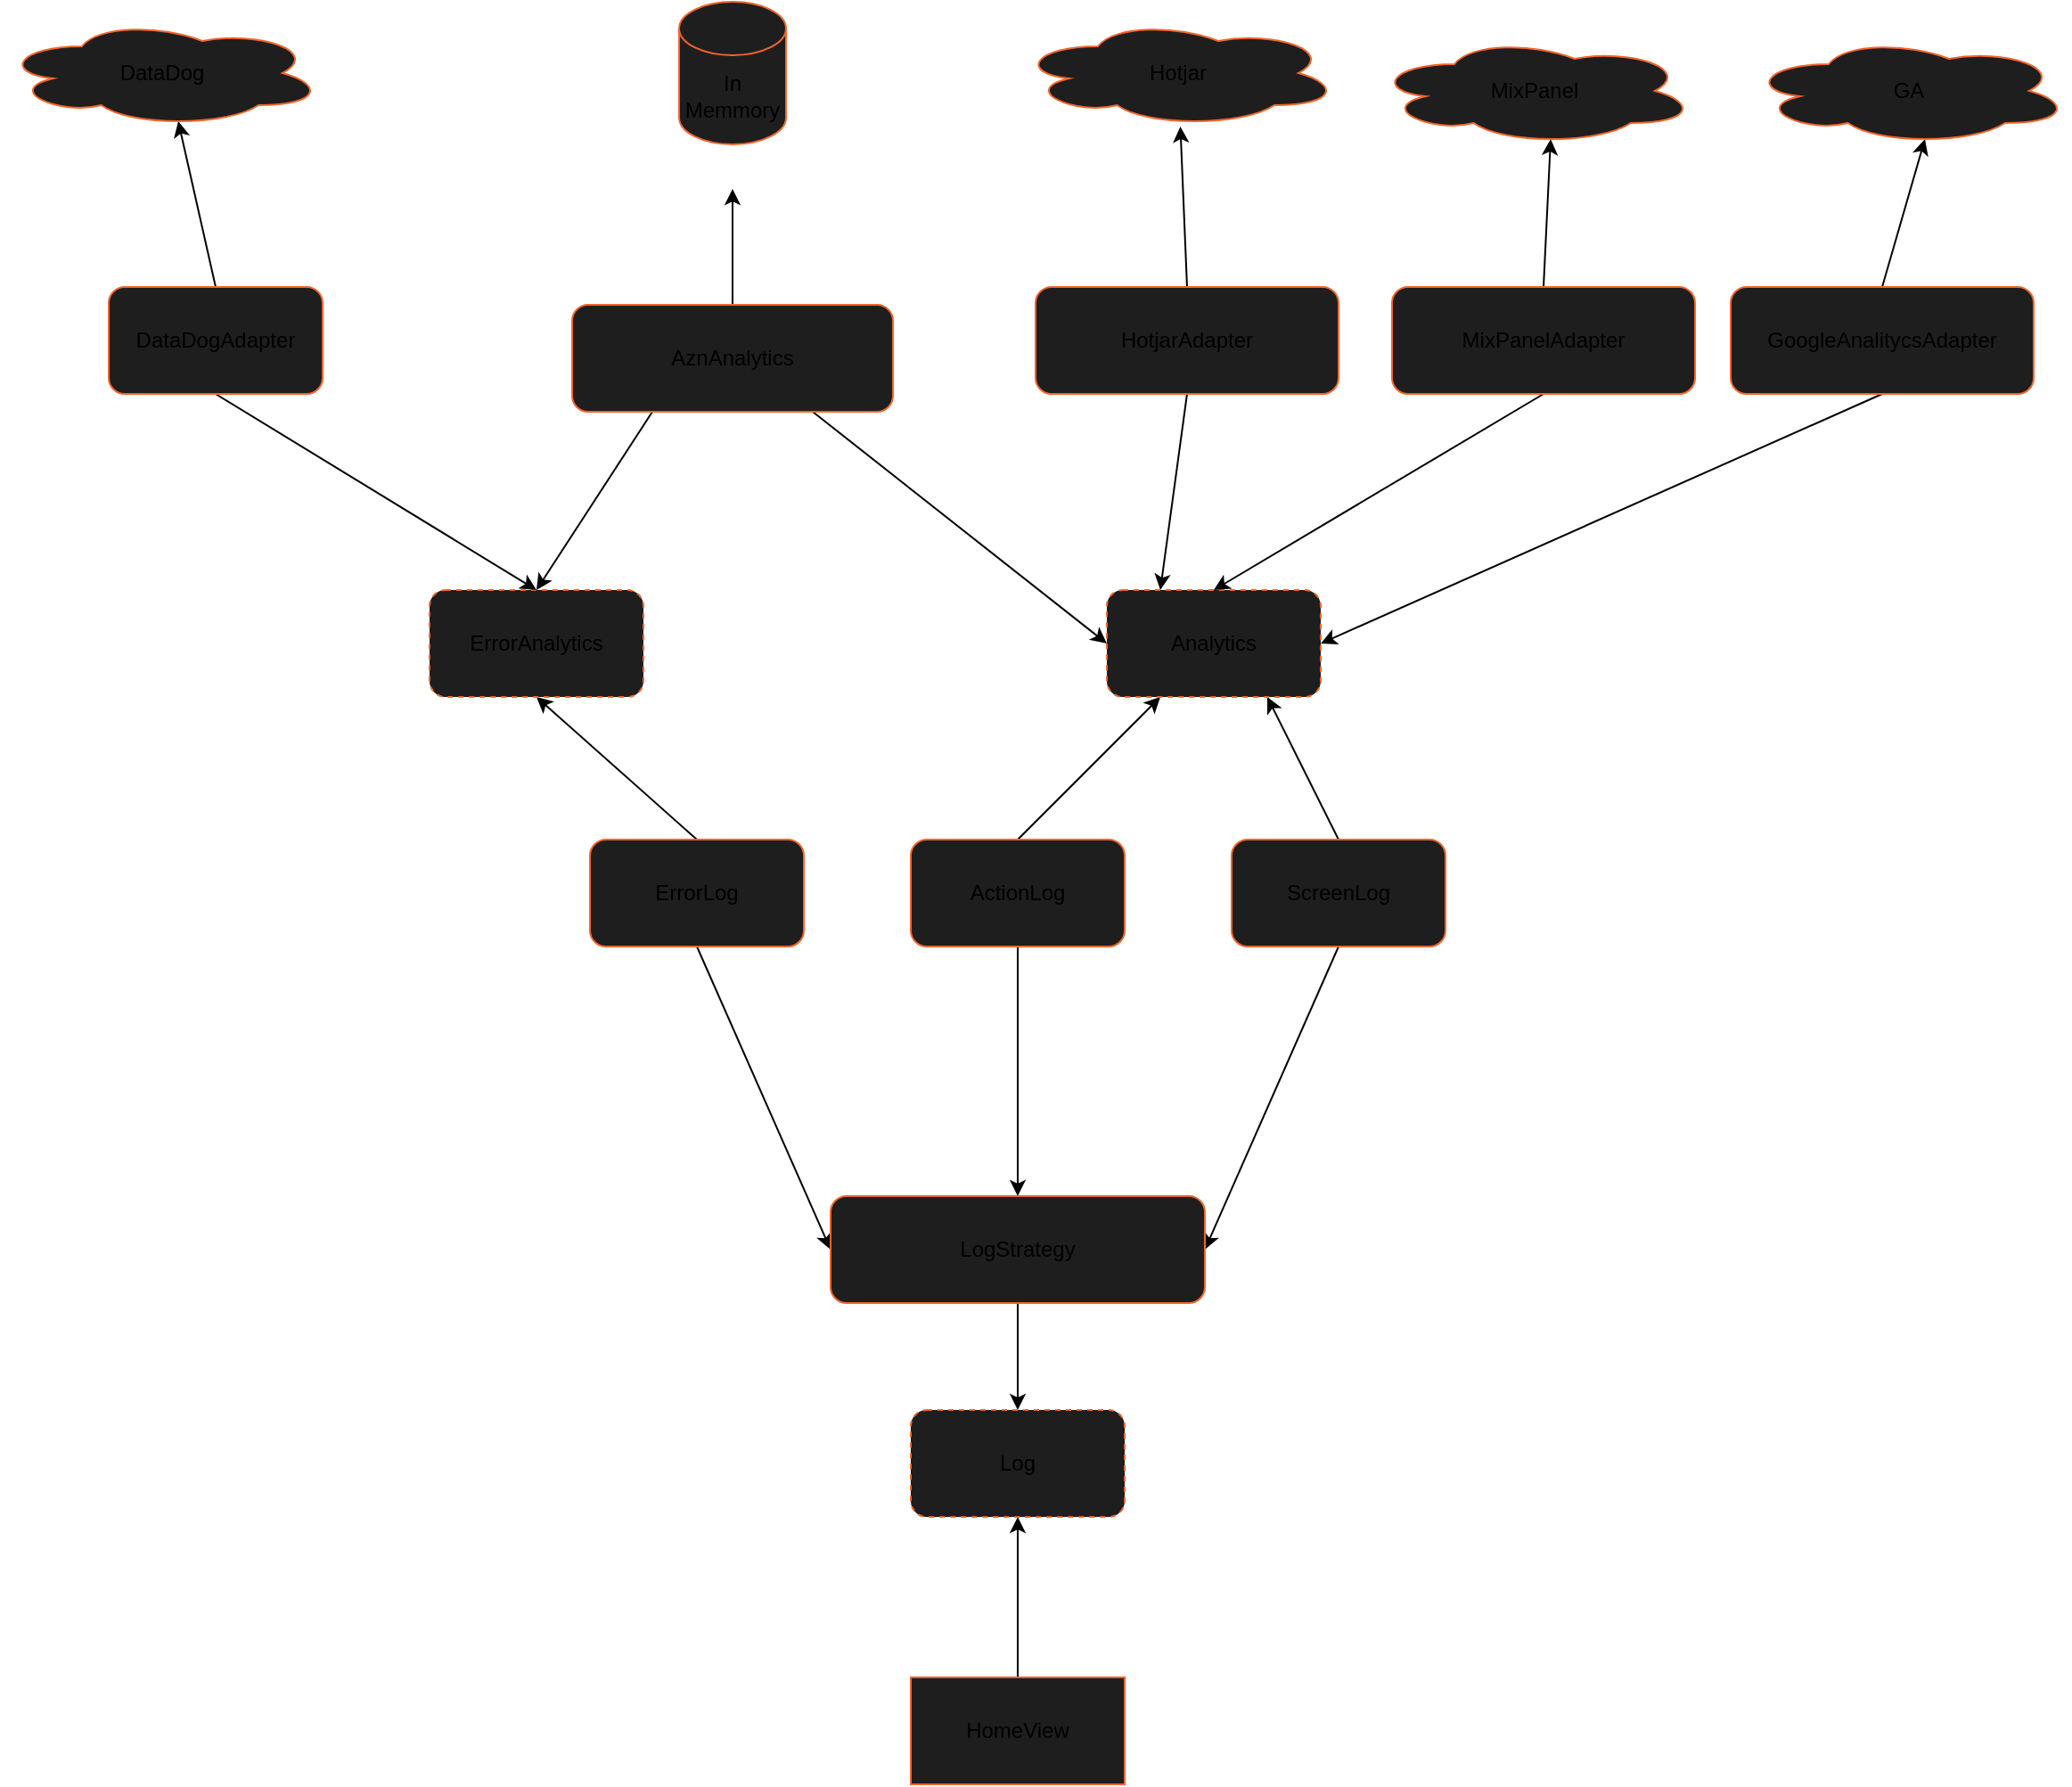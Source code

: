 <mxfile>
    <diagram id="JNpqTJ1qsB-xh7_5ck8f" name="Page-1">
        <mxGraphModel dx="2210" dy="1607" grid="1" gridSize="10" guides="1" tooltips="1" connect="1" arrows="1" fold="1" page="0" pageScale="1" pageWidth="850" pageHeight="1100" math="0" shadow="0">
            <root>
                <mxCell id="0"/>
                <mxCell id="1" parent="0"/>
                <mxCell id="12" value="" style="edgeStyle=none;html=1;" parent="1" source="2" target="7" edge="1">
                    <mxGeometry relative="1" as="geometry"/>
                </mxCell>
                <mxCell id="17" style="edgeStyle=none;html=1;exitX=0.5;exitY=0;exitDx=0;exitDy=0;entryX=0.25;entryY=1;entryDx=0;entryDy=0;" parent="1" source="2" target="14" edge="1">
                    <mxGeometry relative="1" as="geometry"/>
                </mxCell>
                <mxCell id="2" value="ActionLog" style="rounded=1;whiteSpace=wrap;html=1;strokeColor=#F3652B;fillColor=#1E1E1E;" parent="1" vertex="1">
                    <mxGeometry x="380" y="200" width="120" height="60" as="geometry"/>
                </mxCell>
                <mxCell id="11" style="edgeStyle=none;html=1;exitX=0.5;exitY=1;exitDx=0;exitDy=0;entryX=0;entryY=0.5;entryDx=0;entryDy=0;" parent="1" source="3" target="7" edge="1">
                    <mxGeometry relative="1" as="geometry"/>
                </mxCell>
                <mxCell id="16" style="edgeStyle=none;html=1;exitX=0.5;exitY=0;exitDx=0;exitDy=0;entryX=0.5;entryY=1;entryDx=0;entryDy=0;" parent="1" source="3" target="15" edge="1">
                    <mxGeometry relative="1" as="geometry"/>
                </mxCell>
                <mxCell id="3" value="ErrorLog" style="rounded=1;whiteSpace=wrap;html=1;strokeColor=#F3652B;fillColor=#1E1E1E;" parent="1" vertex="1">
                    <mxGeometry x="200" y="200" width="120" height="60" as="geometry"/>
                </mxCell>
                <mxCell id="13" style="edgeStyle=none;html=1;exitX=0.5;exitY=1;exitDx=0;exitDy=0;entryX=1;entryY=0.5;entryDx=0;entryDy=0;" parent="1" source="4" target="7" edge="1">
                    <mxGeometry relative="1" as="geometry"/>
                </mxCell>
                <mxCell id="18" style="edgeStyle=none;html=1;exitX=0.5;exitY=0;exitDx=0;exitDy=0;entryX=0.75;entryY=1;entryDx=0;entryDy=0;" parent="1" source="4" target="14" edge="1">
                    <mxGeometry relative="1" as="geometry"/>
                </mxCell>
                <mxCell id="4" value="ScreenLog" style="rounded=1;whiteSpace=wrap;html=1;strokeColor=#F3652B;fillColor=#1E1E1E;" parent="1" vertex="1">
                    <mxGeometry x="560" y="200" width="120" height="60" as="geometry"/>
                </mxCell>
                <mxCell id="50" style="edgeStyle=none;html=1;exitX=0.5;exitY=0;exitDx=0;exitDy=0;entryX=0.5;entryY=1;entryDx=0;entryDy=0;" parent="1" source="6" target="8" edge="1">
                    <mxGeometry relative="1" as="geometry">
                        <mxPoint x="440" y="620" as="targetPoint"/>
                    </mxGeometry>
                </mxCell>
                <mxCell id="6" value="HomeView" style="rounded=0;whiteSpace=wrap;html=1;strokeColor=#F3652B;fillColor=#1E1E1E;" parent="1" vertex="1">
                    <mxGeometry x="380" y="670" width="120" height="60" as="geometry"/>
                </mxCell>
                <mxCell id="10" style="edgeStyle=none;html=1;exitX=0.5;exitY=1;exitDx=0;exitDy=0;entryX=0.5;entryY=0;entryDx=0;entryDy=0;" parent="1" source="7" target="8" edge="1">
                    <mxGeometry relative="1" as="geometry"/>
                </mxCell>
                <mxCell id="7" value="LogStrategy" style="rounded=1;whiteSpace=wrap;html=1;strokeColor=#F3652B;fillColor=#1E1E1E;" parent="1" vertex="1">
                    <mxGeometry x="335" y="400" width="210" height="60" as="geometry"/>
                </mxCell>
                <mxCell id="8" value="Log" style="rounded=1;whiteSpace=wrap;html=1;dashed=1;strokeColor=#F3652B;fillColor=#1E1E1E;" parent="1" vertex="1">
                    <mxGeometry x="380" y="520" width="120" height="60" as="geometry"/>
                </mxCell>
                <mxCell id="14" value="Analytics" style="rounded=1;whiteSpace=wrap;html=1;dashed=1;strokeColor=#F3652B;fillColor=#1E1E1E;" parent="1" vertex="1">
                    <mxGeometry x="490" y="60" width="120" height="60" as="geometry"/>
                </mxCell>
                <mxCell id="15" value="ErrorAnalytics" style="rounded=1;whiteSpace=wrap;html=1;dashed=1;strokeColor=#F3652B;fillColor=#1E1E1E;" parent="1" vertex="1">
                    <mxGeometry x="110" y="60" width="120" height="60" as="geometry"/>
                </mxCell>
                <mxCell id="27" style="edgeStyle=none;html=1;exitX=0.5;exitY=1;exitDx=0;exitDy=0;entryX=0.5;entryY=0;entryDx=0;entryDy=0;" parent="1" source="19" target="14" edge="1">
                    <mxGeometry relative="1" as="geometry"/>
                </mxCell>
                <mxCell id="35" style="edgeStyle=none;html=1;exitX=0.5;exitY=0;exitDx=0;exitDy=0;entryX=0.55;entryY=0.95;entryDx=0;entryDy=0;entryPerimeter=0;" parent="1" source="19" target="33" edge="1">
                    <mxGeometry relative="1" as="geometry"/>
                </mxCell>
                <mxCell id="19" value="MixPanelAdapter" style="rounded=1;whiteSpace=wrap;html=1;strokeColor=#F3652B;fillColor=#1E1E1E;" parent="1" vertex="1">
                    <mxGeometry x="650" y="-110" width="170" height="60" as="geometry"/>
                </mxCell>
                <mxCell id="24" style="edgeStyle=none;html=1;exitX=0.5;exitY=1;exitDx=0;exitDy=0;entryX=0.5;entryY=0;entryDx=0;entryDy=0;" parent="1" source="23" target="15" edge="1">
                    <mxGeometry relative="1" as="geometry"/>
                </mxCell>
                <mxCell id="40" style="edgeStyle=none;html=1;exitX=0.5;exitY=0;exitDx=0;exitDy=0;entryX=0.55;entryY=0.95;entryDx=0;entryDy=0;entryPerimeter=0;" parent="1" source="23" target="31" edge="1">
                    <mxGeometry relative="1" as="geometry"/>
                </mxCell>
                <mxCell id="23" value="DataDogAdapter" style="rounded=1;whiteSpace=wrap;html=1;strokeColor=#F3652B;fillColor=#1E1E1E;" parent="1" vertex="1">
                    <mxGeometry x="-70" y="-110" width="120" height="60" as="geometry"/>
                </mxCell>
                <mxCell id="39" style="edgeStyle=none;html=1;exitX=0.5;exitY=0;exitDx=0;exitDy=0;entryX=0.55;entryY=0.95;entryDx=0;entryDy=0;entryPerimeter=0;" parent="1" source="25" target="38" edge="1">
                    <mxGeometry relative="1" as="geometry"/>
                </mxCell>
                <mxCell id="53" style="edgeStyle=none;html=1;exitX=0.5;exitY=1;exitDx=0;exitDy=0;entryX=1;entryY=0.5;entryDx=0;entryDy=0;" parent="1" source="25" target="14" edge="1">
                    <mxGeometry relative="1" as="geometry"/>
                </mxCell>
                <mxCell id="25" value="GoogleAnalitycsAdapter" style="rounded=1;whiteSpace=wrap;html=1;strokeColor=#F3652B;fillColor=#1E1E1E;" parent="1" vertex="1">
                    <mxGeometry x="840" y="-110" width="170" height="60" as="geometry"/>
                </mxCell>
                <mxCell id="29" style="edgeStyle=none;html=1;exitX=0.5;exitY=1;exitDx=0;exitDy=0;entryX=0.25;entryY=0;entryDx=0;entryDy=0;" parent="1" source="28" target="14" edge="1">
                    <mxGeometry relative="1" as="geometry"/>
                </mxCell>
                <mxCell id="37" style="edgeStyle=none;html=1;exitX=0.5;exitY=0;exitDx=0;exitDy=0;" parent="1" source="28" target="36" edge="1">
                    <mxGeometry relative="1" as="geometry"/>
                </mxCell>
                <mxCell id="28" value="HotjarAdapter" style="rounded=1;whiteSpace=wrap;html=1;strokeColor=#F3652B;fillColor=#1E1E1E;" parent="1" vertex="1">
                    <mxGeometry x="450" y="-110" width="170" height="60" as="geometry"/>
                </mxCell>
                <mxCell id="31" value="DataDog" style="ellipse;shape=cloud;whiteSpace=wrap;html=1;strokeColor=#F3652B;fillColor=#1E1E1E;" parent="1" vertex="1">
                    <mxGeometry x="-130" y="-260" width="180" height="60" as="geometry"/>
                </mxCell>
                <mxCell id="33" value="MixPanel" style="ellipse;shape=cloud;whiteSpace=wrap;html=1;strokeColor=#F3652B;fillColor=#1E1E1E;" parent="1" vertex="1">
                    <mxGeometry x="640" y="-250" width="180" height="60" as="geometry"/>
                </mxCell>
                <mxCell id="36" value="Hotjar" style="ellipse;shape=cloud;whiteSpace=wrap;html=1;strokeColor=#F3652B;fillColor=#1E1E1E;" parent="1" vertex="1">
                    <mxGeometry x="440" y="-260" width="180" height="60" as="geometry"/>
                </mxCell>
                <mxCell id="38" value="GA" style="ellipse;shape=cloud;whiteSpace=wrap;html=1;strokeColor=#F3652B;fillColor=#1E1E1E;" parent="1" vertex="1">
                    <mxGeometry x="850" y="-250" width="180" height="60" as="geometry"/>
                </mxCell>
                <mxCell id="44" style="edgeStyle=none;html=1;exitX=0.25;exitY=1;exitDx=0;exitDy=0;entryX=0.5;entryY=0;entryDx=0;entryDy=0;" parent="1" source="42" target="15" edge="1">
                    <mxGeometry relative="1" as="geometry"/>
                </mxCell>
                <mxCell id="46" style="edgeStyle=none;html=1;exitX=0.75;exitY=1;exitDx=0;exitDy=0;entryX=0;entryY=0.5;entryDx=0;entryDy=0;" parent="1" source="42" target="14" edge="1">
                    <mxGeometry relative="1" as="geometry"/>
                </mxCell>
                <mxCell id="54" style="edgeStyle=none;html=1;exitX=0.5;exitY=0;exitDx=0;exitDy=0;" parent="1" source="42" edge="1">
                    <mxGeometry relative="1" as="geometry">
                        <mxPoint x="280" y="-165" as="targetPoint"/>
                    </mxGeometry>
                </mxCell>
                <mxCell id="42" value="AznAnalytics" style="rounded=1;whiteSpace=wrap;html=1;strokeColor=#F3652B;fillColor=#1E1E1E;" parent="1" vertex="1">
                    <mxGeometry x="190" y="-100" width="180" height="60" as="geometry"/>
                </mxCell>
                <mxCell id="55" value="In &lt;br&gt;Memmory" style="shape=cylinder3;whiteSpace=wrap;html=1;boundedLbl=1;backgroundOutline=1;size=15;fillColor=#1E1E1E;strokeColor=#F3652B;" vertex="1" parent="1">
                    <mxGeometry x="250" y="-270" width="60" height="80" as="geometry"/>
                </mxCell>
            </root>
        </mxGraphModel>
    </diagram>
</mxfile>